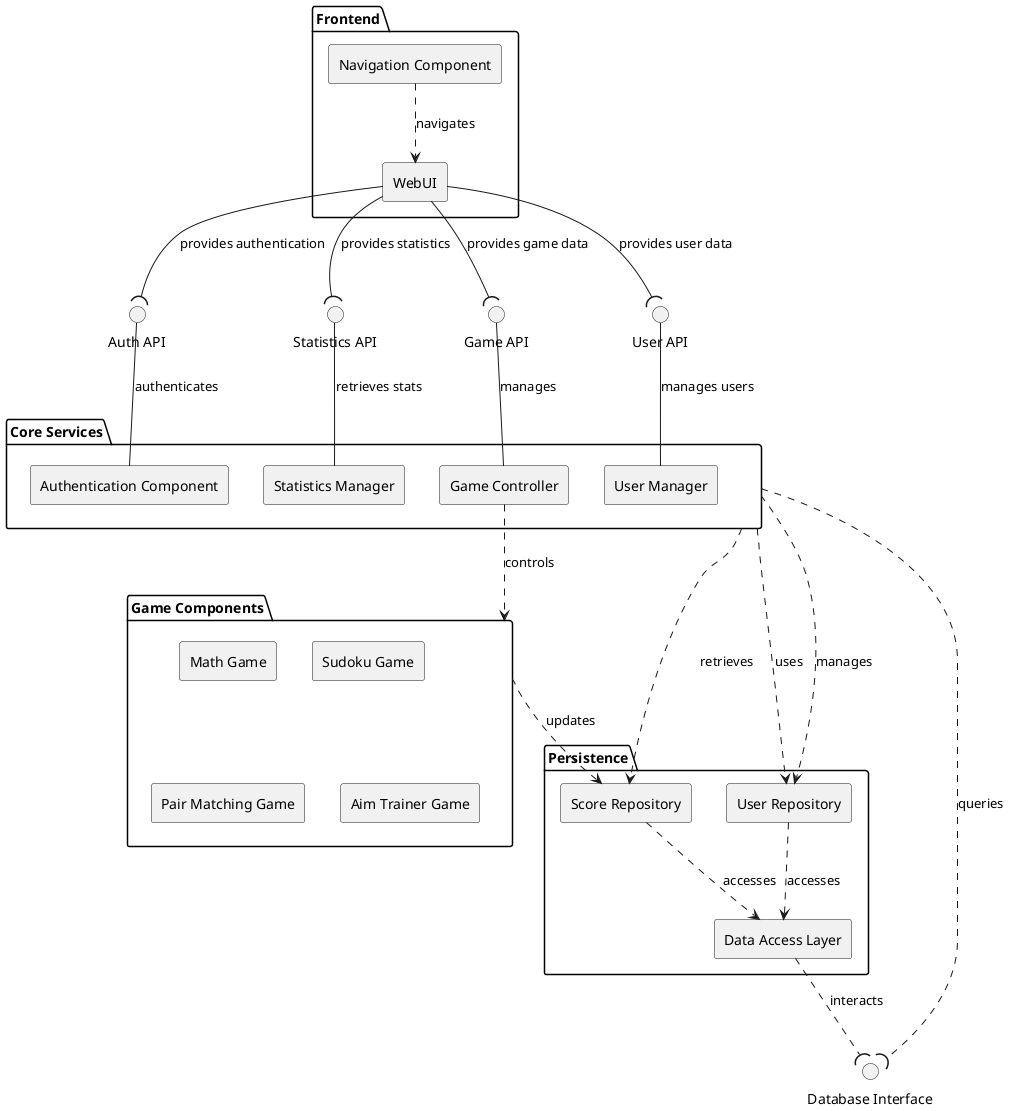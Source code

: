 @startuml Component simplified Diagram
top to bottom direction
skinparam componentStyle rectangle

' Main components
package "Frontend" {
  [WebUI] as UI
  [Navigation Component] as Nav
}
package "Game Components" as GamesC{

        [Math Game] as MathGame
        [Sudoku Game] as Sudoku
        [Pair Matching Game] as PairMatch
        [Aim Trainer Game] as AimTrainer

}
package "Core Services" as Core {
    [Game Controller] as GameCtrl
    [Authentication Component] as Auth
    [Statistics Manager] as StatsMgr
    [User Manager] as UserMgr
}



package "Persistence" {
  [Data Access Layer] as DAL
  [Score Repository] as ScoreRepo
  [User Repository] as UserRepo
  
}

' External interfaces

interface "Database Interface" as DBIF

interface "Auth API" as AuthAPI
interface "Statistics API" as StatsAPI
interface "Game API" as GameAPI
interface "User API" as UserAPI

' Relationships

Nav ..> UI : navigates
AuthAPI -- Auth : authenticates
GameAPI -- GameCtrl : manages
StatsAPI -- StatsMgr : retrieves stats
UserAPI -- UserMgr : manages users
UI --( AuthAPI : provides authentication
UI --( StatsAPI : provides statistics
UI --( GameAPI : provides game data
UI --( UserAPI : provides user data

Core ..> UserRepo : uses

GameCtrl ..> GamesC : controls
Core ..> ScoreRepo : retrieves
Core ..> UserRepo : manages
Core ..( DBIF : queries

DAL ..( DBIF : interacts
ScoreRepo ..> DAL : accesses
UserRepo ..> DAL : accesses

' Additional relationships
GamesC ..> ScoreRepo : updates


@enduml